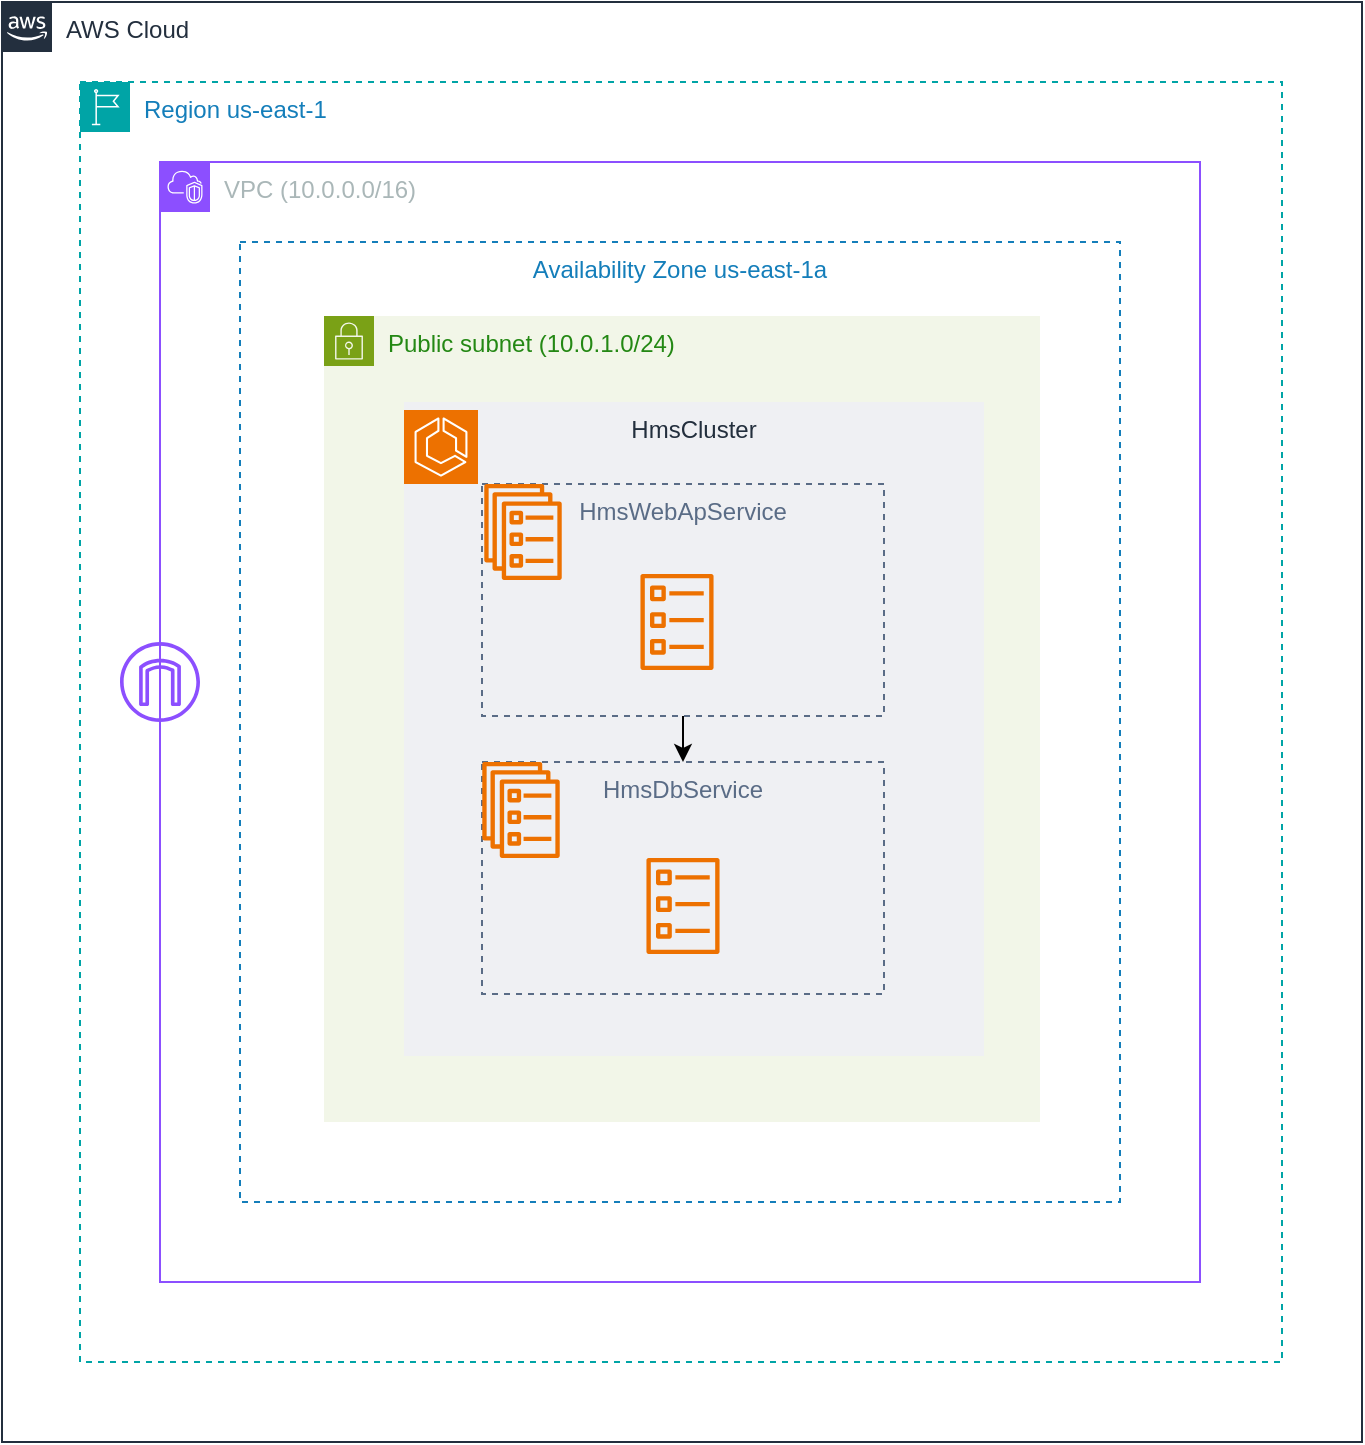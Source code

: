 <mxfile version="26.0.3">
  <diagram id="Ht1M8jgEwFfnCIfOTk4-" name="Page-1">
    <mxGraphModel dx="1098" dy="868" grid="1" gridSize="10" guides="1" tooltips="1" connect="1" arrows="1" fold="1" page="1" pageScale="1" pageWidth="1169" pageHeight="827" math="0" shadow="0">
      <root>
        <mxCell id="0" />
        <mxCell id="1" parent="0" />
        <mxCell id="UEzPUAAOIrF-is8g5C7q-74" value="AWS Cloud" style="points=[[0,0],[0.25,0],[0.5,0],[0.75,0],[1,0],[1,0.25],[1,0.5],[1,0.75],[1,1],[0.75,1],[0.5,1],[0.25,1],[0,1],[0,0.75],[0,0.5],[0,0.25]];outlineConnect=0;gradientColor=none;html=1;whiteSpace=wrap;fontSize=12;fontStyle=0;shape=mxgraph.aws4.group;grIcon=mxgraph.aws4.group_aws_cloud_alt;strokeColor=#232F3E;fillColor=none;verticalAlign=top;align=left;spacingLeft=30;fontColor=#232F3E;dashed=0;labelBackgroundColor=#ffffff;container=1;pointerEvents=0;collapsible=0;recursiveResize=0;" parent="1" vertex="1">
          <mxGeometry x="40" y="40" width="680" height="720" as="geometry" />
        </mxCell>
        <mxCell id="9UTULf64D1P_8PDWrGwd-11" value="Region&amp;nbsp;us-east-1" style="points=[[0,0],[0.25,0],[0.5,0],[0.75,0],[1,0],[1,0.25],[1,0.5],[1,0.75],[1,1],[0.75,1],[0.5,1],[0.25,1],[0,1],[0,0.75],[0,0.5],[0,0.25]];outlineConnect=0;gradientColor=none;html=1;whiteSpace=wrap;fontSize=12;fontStyle=0;container=1;pointerEvents=0;collapsible=0;recursiveResize=0;shape=mxgraph.aws4.group;grIcon=mxgraph.aws4.group_region;strokeColor=#00A4A6;fillColor=none;verticalAlign=top;align=left;spacingLeft=30;fontColor=#147EBA;dashed=1;" parent="UEzPUAAOIrF-is8g5C7q-74" vertex="1">
          <mxGeometry x="39" y="40" width="601" height="640" as="geometry" />
        </mxCell>
        <mxCell id="9UTULf64D1P_8PDWrGwd-8" value="VPC (10.0.0.0/16)" style="points=[[0,0],[0.25,0],[0.5,0],[0.75,0],[1,0],[1,0.25],[1,0.5],[1,0.75],[1,1],[0.75,1],[0.5,1],[0.25,1],[0,1],[0,0.75],[0,0.5],[0,0.25]];outlineConnect=0;gradientColor=none;html=1;whiteSpace=wrap;fontSize=12;fontStyle=0;container=1;pointerEvents=0;collapsible=0;recursiveResize=0;shape=mxgraph.aws4.group;grIcon=mxgraph.aws4.group_vpc2;strokeColor=#8C4FFF;fillColor=none;verticalAlign=top;align=left;spacingLeft=30;fontColor=#AAB7B8;dashed=0;" parent="9UTULf64D1P_8PDWrGwd-11" vertex="1">
          <mxGeometry x="40" y="40" width="520" height="560" as="geometry" />
        </mxCell>
        <mxCell id="9UTULf64D1P_8PDWrGwd-12" value="Availability Zone us-east-1a" style="fillColor=none;strokeColor=#147EBA;dashed=1;verticalAlign=top;fontStyle=0;fontColor=#147EBA;whiteSpace=wrap;html=1;" parent="9UTULf64D1P_8PDWrGwd-8" vertex="1">
          <mxGeometry x="40" y="40" width="440" height="480" as="geometry" />
        </mxCell>
        <mxCell id="9UTULf64D1P_8PDWrGwd-15" value="Public subnet (10.0.1.0/24)" style="points=[[0,0],[0.25,0],[0.5,0],[0.75,0],[1,0],[1,0.25],[1,0.5],[1,0.75],[1,1],[0.75,1],[0.5,1],[0.25,1],[0,1],[0,0.75],[0,0.5],[0,0.25]];outlineConnect=0;gradientColor=none;html=1;whiteSpace=wrap;fontSize=12;fontStyle=0;container=1;pointerEvents=0;collapsible=0;recursiveResize=0;shape=mxgraph.aws4.group;grIcon=mxgraph.aws4.group_security_group;grStroke=0;strokeColor=#7AA116;fillColor=#F2F6E8;verticalAlign=top;align=left;spacingLeft=30;fontColor=#248814;dashed=0;" parent="9UTULf64D1P_8PDWrGwd-8" vertex="1">
          <mxGeometry x="82" y="77" width="358" height="403" as="geometry" />
        </mxCell>
        <mxCell id="r94AK6IX4XdTHrppU9AJ-12" value="HmsCluster" style="fillColor=#EFF0F3;strokeColor=none;dashed=0;verticalAlign=top;fontStyle=0;fontColor=#232F3D;whiteSpace=wrap;html=1;" parent="9UTULf64D1P_8PDWrGwd-15" vertex="1">
          <mxGeometry x="40" y="43" width="290" height="327" as="geometry" />
        </mxCell>
        <mxCell id="r94AK6IX4XdTHrppU9AJ-14" value="HmsWebApService" style="fillColor=none;strokeColor=#5A6C86;dashed=1;verticalAlign=top;fontStyle=0;fontColor=#5A6C86;whiteSpace=wrap;html=1;" parent="9UTULf64D1P_8PDWrGwd-15" vertex="1">
          <mxGeometry x="79" y="84" width="201" height="116" as="geometry" />
        </mxCell>
        <mxCell id="_xtegc8W-IFqy9H0ud7s-1" value="HmsDbService" style="fillColor=none;strokeColor=#5A6C86;dashed=1;verticalAlign=top;fontStyle=0;fontColor=#5A6C86;whiteSpace=wrap;html=1;" parent="9UTULf64D1P_8PDWrGwd-15" vertex="1">
          <mxGeometry x="79" y="223" width="201" height="116" as="geometry" />
        </mxCell>
        <mxCell id="r94AK6IX4XdTHrppU9AJ-15" value="" style="sketch=0;outlineConnect=0;fontColor=#232F3E;gradientColor=none;fillColor=#ED7100;strokeColor=none;dashed=0;verticalLabelPosition=bottom;verticalAlign=top;align=center;html=1;fontSize=12;fontStyle=0;aspect=fixed;pointerEvents=1;shape=mxgraph.aws4.ecs_service;" parent="9UTULf64D1P_8PDWrGwd-15" vertex="1">
          <mxGeometry x="79" y="223" width="39" height="48" as="geometry" />
        </mxCell>
        <mxCell id="r94AK6IX4XdTHrppU9AJ-9" value="" style="sketch=0;outlineConnect=0;fontColor=#232F3E;gradientColor=none;fillColor=#ED7100;strokeColor=none;dashed=0;verticalLabelPosition=bottom;verticalAlign=top;align=center;html=1;fontSize=12;fontStyle=0;aspect=fixed;pointerEvents=1;shape=mxgraph.aws4.ecs_task;" parent="9UTULf64D1P_8PDWrGwd-15" vertex="1">
          <mxGeometry x="161" y="271" width="37" height="48" as="geometry" />
        </mxCell>
        <mxCell id="_xtegc8W-IFqy9H0ud7s-2" value="" style="endArrow=classic;html=1;rounded=0;exitX=0.5;exitY=1;exitDx=0;exitDy=0;" parent="9UTULf64D1P_8PDWrGwd-15" source="r94AK6IX4XdTHrppU9AJ-14" target="_xtegc8W-IFqy9H0ud7s-1" edge="1">
          <mxGeometry width="50" height="50" relative="1" as="geometry">
            <mxPoint x="339" y="273" as="sourcePoint" />
            <mxPoint x="389" y="223" as="targetPoint" />
          </mxGeometry>
        </mxCell>
        <mxCell id="r94AK6IX4XdTHrppU9AJ-3" value="" style="sketch=0;outlineConnect=0;fontColor=#232F3E;gradientColor=none;fillColor=#ED7100;strokeColor=none;dashed=0;verticalLabelPosition=bottom;verticalAlign=top;align=center;html=1;fontSize=12;fontStyle=0;aspect=fixed;pointerEvents=1;shape=mxgraph.aws4.ecs_service;" parent="9UTULf64D1P_8PDWrGwd-8" vertex="1">
          <mxGeometry x="162" y="161" width="39" height="48" as="geometry" />
        </mxCell>
        <mxCell id="r94AK6IX4XdTHrppU9AJ-4" value="" style="sketch=0;outlineConnect=0;fontColor=#232F3E;gradientColor=none;fillColor=#ED7100;strokeColor=none;dashed=0;verticalLabelPosition=bottom;verticalAlign=top;align=center;html=1;fontSize=12;fontStyle=0;aspect=fixed;pointerEvents=1;shape=mxgraph.aws4.ecs_task;" parent="9UTULf64D1P_8PDWrGwd-8" vertex="1">
          <mxGeometry x="240" y="206" width="37" height="48" as="geometry" />
        </mxCell>
        <mxCell id="r94AK6IX4XdTHrppU9AJ-7" value="" style="sketch=0;points=[[0,0,0],[0.25,0,0],[0.5,0,0],[0.75,0,0],[1,0,0],[0,1,0],[0.25,1,0],[0.5,1,0],[0.75,1,0],[1,1,0],[0,0.25,0],[0,0.5,0],[0,0.75,0],[1,0.25,0],[1,0.5,0],[1,0.75,0]];outlineConnect=0;fontColor=#232F3E;fillColor=#ED7100;strokeColor=#ffffff;dashed=0;verticalLabelPosition=bottom;verticalAlign=top;align=center;html=1;fontSize=12;fontStyle=0;aspect=fixed;shape=mxgraph.aws4.resourceIcon;resIcon=mxgraph.aws4.ecs;" parent="9UTULf64D1P_8PDWrGwd-8" vertex="1">
          <mxGeometry x="122" y="124" width="37" height="37" as="geometry" />
        </mxCell>
        <mxCell id="9UTULf64D1P_8PDWrGwd-43" value="" style="sketch=0;outlineConnect=0;fontColor=#232F3E;gradientColor=none;fillColor=#8C4FFF;strokeColor=none;dashed=0;verticalLabelPosition=bottom;verticalAlign=top;align=center;html=1;fontSize=12;fontStyle=0;aspect=fixed;pointerEvents=1;shape=mxgraph.aws4.internet_gateway;" parent="9UTULf64D1P_8PDWrGwd-11" vertex="1">
          <mxGeometry x="20" y="280" width="40" height="40" as="geometry" />
        </mxCell>
        <mxCell id="9UTULf64D1P_8PDWrGwd-44" value="ルートテーブル" parent="0" />
      </root>
    </mxGraphModel>
  </diagram>
</mxfile>
